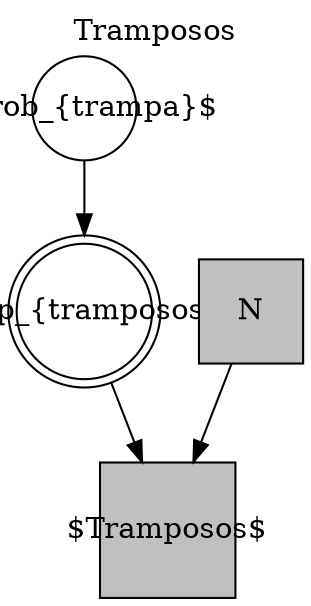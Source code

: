 digraph G {rankdir=TB; compound=true; newrank=true; labelloc="t";           label="Tramposos";           /* general properties*/           node [margin=0, fixedsize=true, shape=circle, width=0.7];           p_trampa -> p_obt;           p_obt -> X;           N -> X;           p_trampa [label = "$Prob_{trampa}$"];           p_obt [label = "$Prop_{tramposos}$", peripheries = 2, width=0.9];           X [label = "$Tramposos$", shape = square, width=0.9,                 style = filled, fillcolor = gray];           N [fillcolor = gray, style = filled, shape = square];           }
